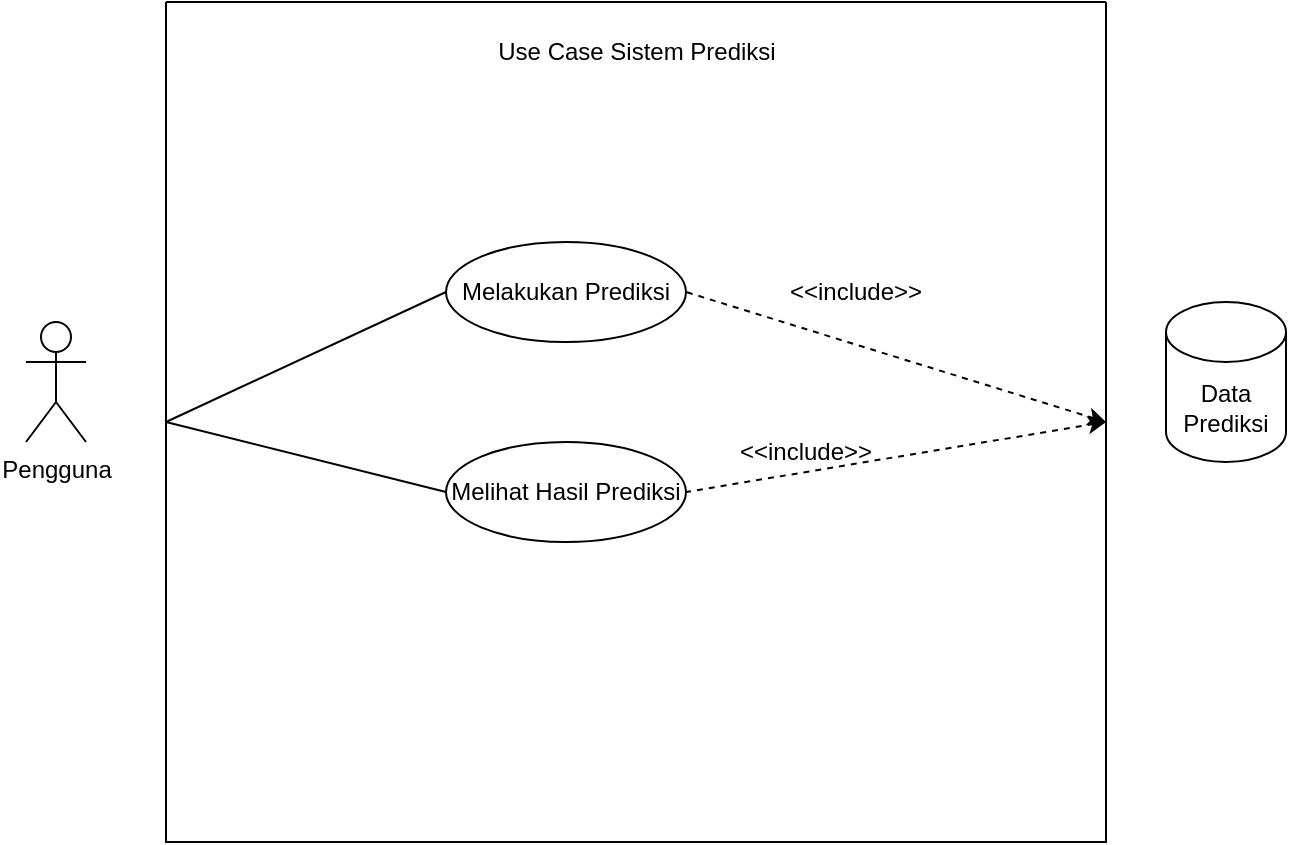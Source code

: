 <mxfile version="20.8.10" type="device"><diagram name="Page-1" id="OTC5qjkgbriELBo6ESUR"><mxGraphModel dx="1242" dy="667" grid="1" gridSize="10" guides="1" tooltips="1" connect="1" arrows="1" fold="1" page="1" pageScale="1" pageWidth="850" pageHeight="1100" math="0" shadow="0"><root><mxCell id="0"/><mxCell id="1" parent="0"/><mxCell id="MUPuKo3pwyCSc_7qWlfk-1" value="" style="swimlane;startSize=0;" vertex="1" parent="1"><mxGeometry x="190" y="110" width="470" height="420" as="geometry"/></mxCell><mxCell id="MUPuKo3pwyCSc_7qWlfk-3" value="Use Case Sistem Prediksi" style="text;html=1;align=center;verticalAlign=middle;resizable=0;points=[];autosize=1;strokeColor=none;fillColor=none;" vertex="1" parent="MUPuKo3pwyCSc_7qWlfk-1"><mxGeometry x="155" y="10" width="160" height="30" as="geometry"/></mxCell><mxCell id="MUPuKo3pwyCSc_7qWlfk-4" value="Melakukan Prediksi" style="ellipse;whiteSpace=wrap;html=1;" vertex="1" parent="MUPuKo3pwyCSc_7qWlfk-1"><mxGeometry x="140" y="120" width="120" height="50" as="geometry"/></mxCell><mxCell id="MUPuKo3pwyCSc_7qWlfk-5" value="Melihat Hasil Prediksi" style="ellipse;whiteSpace=wrap;html=1;" vertex="1" parent="MUPuKo3pwyCSc_7qWlfk-1"><mxGeometry x="140" y="220" width="120" height="50" as="geometry"/></mxCell><mxCell id="MUPuKo3pwyCSc_7qWlfk-7" value="" style="endArrow=none;html=1;rounded=0;exitX=0;exitY=0.5;exitDx=0;exitDy=0;entryX=0;entryY=0.5;entryDx=0;entryDy=0;endFill=0;" edge="1" parent="MUPuKo3pwyCSc_7qWlfk-1" source="MUPuKo3pwyCSc_7qWlfk-1" target="MUPuKo3pwyCSc_7qWlfk-4"><mxGeometry width="50" height="50" relative="1" as="geometry"><mxPoint x="210" y="270" as="sourcePoint"/><mxPoint x="260" y="220" as="targetPoint"/></mxGeometry></mxCell><mxCell id="MUPuKo3pwyCSc_7qWlfk-8" value="" style="endArrow=none;html=1;rounded=0;exitX=0;exitY=0.5;exitDx=0;exitDy=0;entryX=0;entryY=0.5;entryDx=0;entryDy=0;endFill=0;" edge="1" parent="MUPuKo3pwyCSc_7qWlfk-1" source="MUPuKo3pwyCSc_7qWlfk-1" target="MUPuKo3pwyCSc_7qWlfk-5"><mxGeometry width="50" height="50" relative="1" as="geometry"><mxPoint x="210" y="270" as="sourcePoint"/><mxPoint x="260" y="220" as="targetPoint"/></mxGeometry></mxCell><mxCell id="MUPuKo3pwyCSc_7qWlfk-10" value="" style="endArrow=none;html=1;rounded=0;exitX=1;exitY=0.5;exitDx=0;exitDy=0;entryX=1;entryY=0.5;entryDx=0;entryDy=0;dashed=1;endFill=0;startArrow=classic;startFill=1;" edge="1" parent="MUPuKo3pwyCSc_7qWlfk-1" source="MUPuKo3pwyCSc_7qWlfk-1" target="MUPuKo3pwyCSc_7qWlfk-4"><mxGeometry width="50" height="50" relative="1" as="geometry"><mxPoint x="210" y="270" as="sourcePoint"/><mxPoint x="260" y="220" as="targetPoint"/></mxGeometry></mxCell><mxCell id="MUPuKo3pwyCSc_7qWlfk-13" value="&amp;lt;&amp;lt;include&amp;gt;&amp;gt;" style="text;html=1;strokeColor=none;fillColor=none;align=center;verticalAlign=middle;whiteSpace=wrap;rounded=0;" vertex="1" parent="MUPuKo3pwyCSc_7qWlfk-1"><mxGeometry x="315" y="130" width="60" height="30" as="geometry"/></mxCell><mxCell id="MUPuKo3pwyCSc_7qWlfk-14" value="&amp;lt;&amp;lt;include&amp;gt;&amp;gt;" style="text;html=1;strokeColor=none;fillColor=none;align=center;verticalAlign=middle;whiteSpace=wrap;rounded=0;" vertex="1" parent="MUPuKo3pwyCSc_7qWlfk-1"><mxGeometry x="290" y="210" width="60" height="30" as="geometry"/></mxCell><mxCell id="MUPuKo3pwyCSc_7qWlfk-2" value="Pengguna" style="shape=umlActor;verticalLabelPosition=bottom;verticalAlign=top;html=1;outlineConnect=0;" vertex="1" parent="1"><mxGeometry x="120" y="270" width="30" height="60" as="geometry"/></mxCell><mxCell id="MUPuKo3pwyCSc_7qWlfk-6" value="Data Prediksi" style="shape=cylinder3;whiteSpace=wrap;html=1;boundedLbl=1;backgroundOutline=1;size=15;" vertex="1" parent="1"><mxGeometry x="690" y="260" width="60" height="80" as="geometry"/></mxCell><mxCell id="MUPuKo3pwyCSc_7qWlfk-11" value="" style="endArrow=none;html=1;rounded=0;dashed=1;entryX=1;entryY=0.5;entryDx=0;entryDy=0;endFill=0;startArrow=classic;startFill=1;" edge="1" parent="1" target="MUPuKo3pwyCSc_7qWlfk-5"><mxGeometry width="50" height="50" relative="1" as="geometry"><mxPoint x="660" y="320" as="sourcePoint"/><mxPoint x="450" y="330" as="targetPoint"/></mxGeometry></mxCell></root></mxGraphModel></diagram></mxfile>